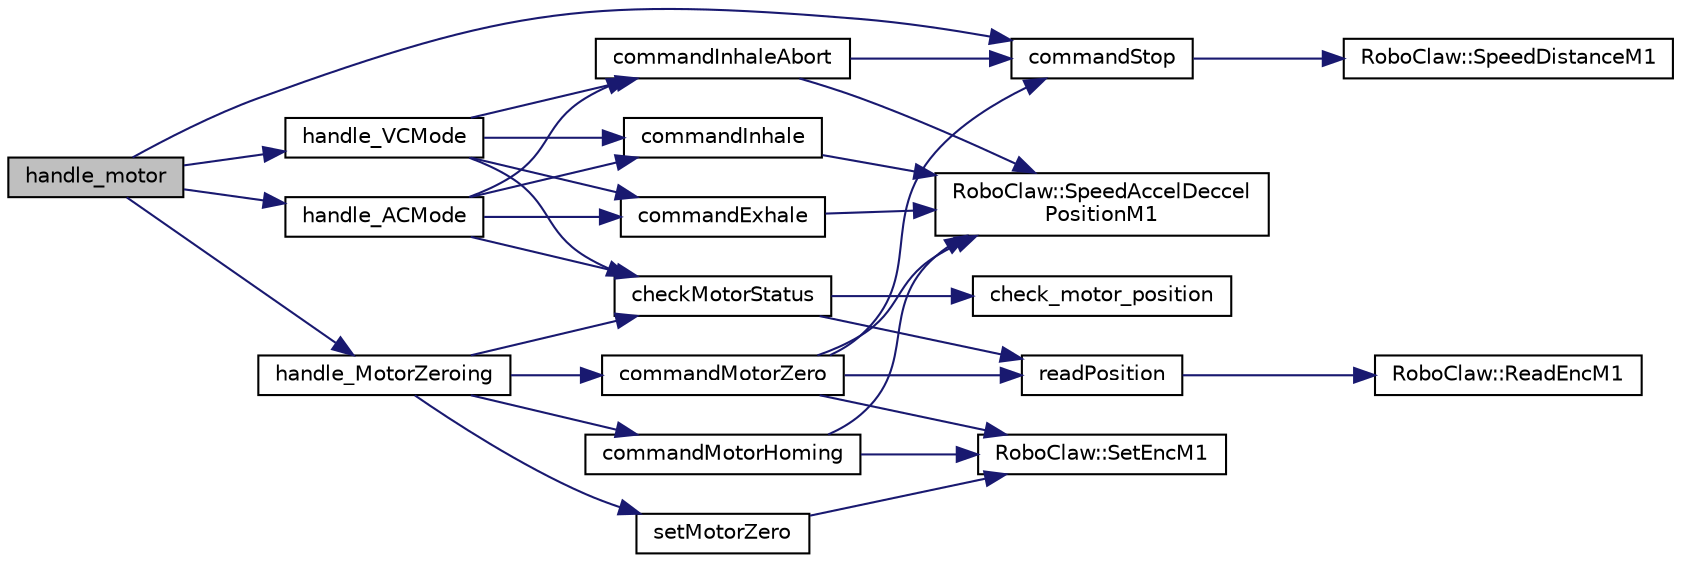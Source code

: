 digraph "handle_motor"
{
 // LATEX_PDF_SIZE
  edge [fontname="Helvetica",fontsize="10",labelfontname="Helvetica",labelfontsize="10"];
  node [fontname="Helvetica",fontsize="10",shape=record];
  rankdir="LR";
  Node1 [label="handle_motor",height=0.2,width=0.4,color="black", fillcolor="grey75", style="filled", fontcolor="black",tooltip=" "];
  Node1 -> Node2 [color="midnightblue",fontsize="10",style="solid",fontname="Helvetica"];
  Node2 [label="commandStop",height=0.2,width=0.4,color="black", fillcolor="white", style="filled",URL="$_motor_8cpp.html#ab706207905c7bc0de4f097f591c65ce8",tooltip=" "];
  Node2 -> Node3 [color="midnightblue",fontsize="10",style="solid",fontname="Helvetica"];
  Node3 [label="RoboClaw::SpeedDistanceM1",height=0.2,width=0.4,color="black", fillcolor="white", style="filled",URL="$class_robo_claw.html#aa4df4efb2e1a1b599e6a88748323f2aa",tooltip=" "];
  Node1 -> Node4 [color="midnightblue",fontsize="10",style="solid",fontname="Helvetica"];
  Node4 [label="handle_ACMode",height=0.2,width=0.4,color="black", fillcolor="white", style="filled",URL="$_motor_8cpp.html#a8dce4a6045aed5c237cfbc747bcde783",tooltip=" "];
  Node4 -> Node5 [color="midnightblue",fontsize="10",style="solid",fontname="Helvetica"];
  Node5 [label="checkMotorStatus",height=0.2,width=0.4,color="black", fillcolor="white", style="filled",URL="$_motor_8cpp.html#a07a94c203aa1013ea0e50c615b348657",tooltip=" "];
  Node5 -> Node6 [color="midnightblue",fontsize="10",style="solid",fontname="Helvetica"];
  Node6 [label="check_motor_position",height=0.2,width=0.4,color="black", fillcolor="white", style="filled",URL="$alarms_8cpp.html#aa229b3a3cfcfa1c62204f64b8d10ac98",tooltip=" "];
  Node5 -> Node7 [color="midnightblue",fontsize="10",style="solid",fontname="Helvetica"];
  Node7 [label="readPosition",height=0.2,width=0.4,color="black", fillcolor="white", style="filled",URL="$_motor_8cpp.html#a9f8782c6231694694e9f043553b90eb8",tooltip=" "];
  Node7 -> Node8 [color="midnightblue",fontsize="10",style="solid",fontname="Helvetica"];
  Node8 [label="RoboClaw::ReadEncM1",height=0.2,width=0.4,color="black", fillcolor="white", style="filled",URL="$class_robo_claw.html#aa55d834a2f46f37ee3338707cabd4308",tooltip=" "];
  Node4 -> Node9 [color="midnightblue",fontsize="10",style="solid",fontname="Helvetica"];
  Node9 [label="commandExhale",height=0.2,width=0.4,color="black", fillcolor="white", style="filled",URL="$_motor_8cpp.html#a54e6b51ba2b1953c8c008727988d22b0",tooltip=" "];
  Node9 -> Node10 [color="midnightblue",fontsize="10",style="solid",fontname="Helvetica"];
  Node10 [label="RoboClaw::SpeedAccelDeccel\lPositionM1",height=0.2,width=0.4,color="black", fillcolor="white", style="filled",URL="$class_robo_claw.html#a6d676288a7ba6e0fd698692f40fee4a6",tooltip=" "];
  Node4 -> Node11 [color="midnightblue",fontsize="10",style="solid",fontname="Helvetica"];
  Node11 [label="commandInhale",height=0.2,width=0.4,color="black", fillcolor="white", style="filled",URL="$_motor_8cpp.html#ac0c8fa80eaccf14636e3f975fd96696f",tooltip=" "];
  Node11 -> Node10 [color="midnightblue",fontsize="10",style="solid",fontname="Helvetica"];
  Node4 -> Node12 [color="midnightblue",fontsize="10",style="solid",fontname="Helvetica"];
  Node12 [label="commandInhaleAbort",height=0.2,width=0.4,color="black", fillcolor="white", style="filled",URL="$_motor_8cpp.html#a7722cd6eea8f797bb308bfe212625d45",tooltip=" "];
  Node12 -> Node2 [color="midnightblue",fontsize="10",style="solid",fontname="Helvetica"];
  Node12 -> Node10 [color="midnightblue",fontsize="10",style="solid",fontname="Helvetica"];
  Node1 -> Node13 [color="midnightblue",fontsize="10",style="solid",fontname="Helvetica"];
  Node13 [label="handle_MotorZeroing",height=0.2,width=0.4,color="black", fillcolor="white", style="filled",URL="$_motor_8cpp.html#af88e6c189c91e40a32013bc4e41a445b",tooltip=" "];
  Node13 -> Node5 [color="midnightblue",fontsize="10",style="solid",fontname="Helvetica"];
  Node13 -> Node14 [color="midnightblue",fontsize="10",style="solid",fontname="Helvetica"];
  Node14 [label="commandMotorHoming",height=0.2,width=0.4,color="black", fillcolor="white", style="filled",URL="$_motor_8cpp.html#ab868d6e1ac190f3db119dc54995910f9",tooltip=" "];
  Node14 -> Node15 [color="midnightblue",fontsize="10",style="solid",fontname="Helvetica"];
  Node15 [label="RoboClaw::SetEncM1",height=0.2,width=0.4,color="black", fillcolor="white", style="filled",URL="$class_robo_claw.html#a479108706e62b8edef9b176ace0e0dfe",tooltip=" "];
  Node14 -> Node10 [color="midnightblue",fontsize="10",style="solid",fontname="Helvetica"];
  Node13 -> Node16 [color="midnightblue",fontsize="10",style="solid",fontname="Helvetica"];
  Node16 [label="commandMotorZero",height=0.2,width=0.4,color="black", fillcolor="white", style="filled",URL="$_motor_8cpp.html#ad1d690417ddc5b4a5efbc94004daa1a3",tooltip=" "];
  Node16 -> Node2 [color="midnightblue",fontsize="10",style="solid",fontname="Helvetica"];
  Node16 -> Node7 [color="midnightblue",fontsize="10",style="solid",fontname="Helvetica"];
  Node16 -> Node15 [color="midnightblue",fontsize="10",style="solid",fontname="Helvetica"];
  Node16 -> Node10 [color="midnightblue",fontsize="10",style="solid",fontname="Helvetica"];
  Node13 -> Node17 [color="midnightblue",fontsize="10",style="solid",fontname="Helvetica"];
  Node17 [label="setMotorZero",height=0.2,width=0.4,color="black", fillcolor="white", style="filled",URL="$_motor_8cpp.html#aafd079f08579dda55e52eaa0ce011927",tooltip=" "];
  Node17 -> Node15 [color="midnightblue",fontsize="10",style="solid",fontname="Helvetica"];
  Node1 -> Node18 [color="midnightblue",fontsize="10",style="solid",fontname="Helvetica"];
  Node18 [label="handle_VCMode",height=0.2,width=0.4,color="black", fillcolor="white", style="filled",URL="$_motor_8cpp.html#a279dd071145dadbf40664befd948c3ab",tooltip=" "];
  Node18 -> Node5 [color="midnightblue",fontsize="10",style="solid",fontname="Helvetica"];
  Node18 -> Node9 [color="midnightblue",fontsize="10",style="solid",fontname="Helvetica"];
  Node18 -> Node11 [color="midnightblue",fontsize="10",style="solid",fontname="Helvetica"];
  Node18 -> Node12 [color="midnightblue",fontsize="10",style="solid",fontname="Helvetica"];
}
